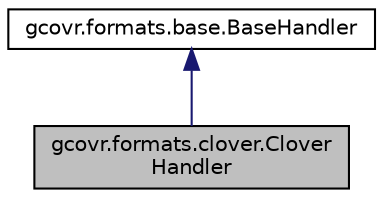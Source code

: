 digraph "gcovr.formats.clover.CloverHandler"
{
 // LATEX_PDF_SIZE
  edge [fontname="Helvetica",fontsize="10",labelfontname="Helvetica",labelfontsize="10"];
  node [fontname="Helvetica",fontsize="10",shape=record];
  Node1 [label="gcovr.formats.clover.Clover\lHandler",height=0.2,width=0.4,color="black", fillcolor="grey75", style="filled", fontcolor="black",tooltip=" "];
  Node2 -> Node1 [dir="back",color="midnightblue",fontsize="10",style="solid"];
  Node2 [label="gcovr.formats.base.BaseHandler",height=0.2,width=0.4,color="black", fillcolor="white", style="filled",URL="$classgcovr_1_1formats_1_1base_1_1BaseHandler.html",tooltip=" "];
}
